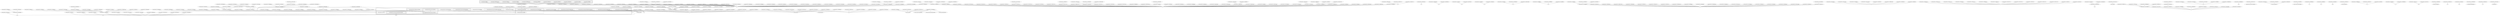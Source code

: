 graph g {
  fontname="sans-serif";

  overlap=false;

  subgraph "cluster_net" {
    subgraph "cluster_net.minecraft" {
      subgraph "cluster_net.minecraft.pathfinding" {
      }
      subgraph "cluster_net.minecraft.client" {
        subgraph "cluster_net.minecraft.client.render" {
          subgraph "cluster_net.minecraft.client.render.entity" {
            "ce"[label="net.minecraft.client.render.entity.RenderPainting"];
          }
          "f"[label="net.minecraft.client.render.RenderGlobal"];
        }
        subgraph "cluster_net.minecraft.client.resources" {
          "bn"[label="net.minecraft.client.resources.ThreadResourceDownload"];
        }
        subgraph "cluster_net.minecraft.client.gui" {
          subgraph "cluster_net.minecraft.client.gui.menu" {
            "bp"[label="net.minecraft.client.gui.menu.GuiScreen"];
            "di"[label="net.minecraft.client.gui.menu.MainMenu"];
          }
        }
        subgraph "cluster_net.minecraft.client.multiplayer" {
          "hu"[label="net.minecraft.client.multiplayer.WorldClient"];
        }
        "net.minecraft.client.Minecraft"[label="net.minecraft.client.Minecraft"];
        "net.minecraft.client.MinecraftApplet"[label="net.minecraft.client.MinecraftApplet"];
      }
      subgraph "cluster_net.minecraft.block" {
        subgraph "cluster_net.minecraft.block.blockentity" {
          "bl"[label="net.minecraft.block.blockentity.BlockEntityMobSpawner"];
          "fz"[label="net.minecraft.block.blockentity.BlockEntityChest"];
          "lr"[label="net.minecraft.block.blockentity.BlockEntityFurnace"];
          "qa"[label="net.minecraft.block.blockentity.BlockEntitySign"];
        }
      }
      subgraph "cluster_net.minecraft.world" {
        subgraph "cluster_net.minecraft.world.biome" {
        }
        subgraph "cluster_net.minecraft.world.chunk" {
          subgraph "cluster_net.minecraft.world.chunk.storage" {
            "ms"[label="net.minecraft.world.chunk.storage.AlphaChunkLoader"];
          }
        }
        "cx"[label="net.minecraft.world.World"];
      }
      subgraph "cluster_net.minecraft.entity" {
        subgraph "cluster_net.minecraft.entity.player" {
          "ea"[label="net.minecraft.entity.player.Player"];
        }
        subgraph "cluster_net.minecraft.entity.item" {
          "qb"[label="net.minecraft.entity.item.MinecartFurnace"];
        }
        "he"[label="net.minecraft.entity.LivingBase"];
      }
      subgraph "cluster_net.minecraft.util" {
      }
      subgraph "cluster_net.minecraft.data" {
      }
      subgraph "cluster_net.minecraft.network" {
      }
      subgraph "cluster_net.minecraft.isom" {
        "net.minecraft.isom.IsomPreviewApplet"[label="net.minecraft.isom.IsomPreviewApplet"];
      }
    }
  }
  subgraph "cluster_com" {
    subgraph "cluster_com.mojang" {
      subgraph "cluster_com.mojang.nbt" {
        "h"[label="com.mojang.nbt.NBTFloat"];
        "eo"[label="com.mojang.nbt.NBTByteArray"];
        "gw"[label="com.mojang.nbt.NBTEnd"];
        "hp"[label="com.mojang.nbt.NBTLong"];
        "ip"[label="com.mojang.nbt.NBTCompound"];
        "jx"[label="com.mojang.nbt.NBTInt"];
        "kj"[label="com.mojang.nbt.NBTByte"];
        "lw"[label="com.mojang.nbt.NBTList"];
        "mf"[label="com.mojang.nbt.NBTDouble"];
        "nh"[label="com.mojang.nbt.NBTShort"];
        "oz"[label="com.mojang.nbt.NBTString"];
      }
    }
  }
  "a"[label="net.minecraft.src.ClsADslyjvx"];
  "c"[label="net.minecraft.src.ClsCFvyhjji"];
  "e"[label="net.minecraft.src.ClsEHqzdaz"];
  "g"[label="net.minecraft.src.ClsGWbulun"];
  "i"[label="net.minecraft.src.ClsIDjwwbgb"];
  "j"[label="net.minecraft.src.ClsJEuaptpv"];
  "k"[label="net.minecraft.src.ClsKFmvuqed"];
  "m"[label="net.minecraft.src.ClsMFtkjxqh"];
  "n"[label="net.minecraft.src.ClsNEvdcccm"];
  "p"[label="net.minecraft.src.ClsPErgnbzh"];
  "q"[label="net.minecraft.src.ClsQBugbekq"];
  "r"[label="net.minecraft.src.ClsRCinopcu"];
  "s"[label="net.minecraft.src.ClsSBrbnprf"];
  "t"[label="net.minecraft.src.ClsTGnbquvh"];
  "u"[label="net.minecraft.src.ClsUTjhxky"];
  "v"[label="net.minecraft.src.ClsVGmrmkms"];
  "w"[label="net.minecraft.src.ClsWEjcdtfs"];
  "x"[label="net.minecraft.src.ClsXDwezyhe"];
  "y"[label="net.minecraft.src.ClsYEexmeiy"];
  "z"[label="net.minecraft.src.ClsZMgkqyq"];
  "aa"[label="net.minecraft.src.ClsAaBfajgzt"];
  "ac"[label="net.minecraft.src.ClsAcBatxhd"];
  "ae"[label="net.minecraft.src.ClsAeFtmiybl"];
  "af"[label="net.minecraft.src.ClsAfEcregeb"];
  "ag"[label="net.minecraft.src.ClsAgCtmnzol"];
  "ah"[label="net.minecraft.src.ClsAhDbkaoxk"];
  "aj"[label="net.minecraft.src.ClsAjFzvvjer"];
  "ak"[label="net.minecraft.src.ClsAkFkepjqq"];
  "am"[label="net.minecraft.src.ClsAmBdhlnqu"];
  "an"[label="net.minecraft.src.ClsAnGduobwc"];
  "ap"[label="net.minecraft.src.ClsApDllwntr"];
  "ar"[label="net.minecraft.src.ClsArQgurxe"];
  "as"[label="net.minecraft.src.ClsAsCprgapn"];
  "at"[label="net.minecraft.src.ClsAtCtfbfam"];
  "au"[label="net.minecraft.src.ClsAuGqfrqme"];
  "av"[label="net.minecraft.src.ClsAvUvoowm"];
  "ay"[label="net.minecraft.src.ClsAyRdohkw"];
  "az"[label="net.minecraft.src.ClsAzGsehdml"];
  "ba"[label="net.minecraft.src.ClsBaEwugglf"];
  "bb"[label="net.minecraft.src.ClsBbGbgkujf"];
  "bc"[label="net.minecraft.src.ClsBcBerighz"];
  "be"[label="net.minecraft.src.ClsBeDrgelqz"];
  "bf"[label="net.minecraft.src.ClsBfDvhpggx"];
  "bh"[label="net.minecraft.src.ClsBhFxpeoxq"];
  "bj"[label="net.minecraft.src.ClsBjGmuoemo"];
  "bo"[label="net.minecraft.src.ClsBoWumicf"];
  "bq"[label="net.minecraft.src.ClsBqZlreqi"];
  "br"[label="net.minecraft.src.ClsBrGthavov"];
  "bu"[label="net.minecraft.src.ClsBuRmywbu"];
  "bw"[label="net.minecraft.src.ClsBwEzqpeqb"];
  "bx"[label="net.minecraft.src.ClsBxDgqjhfe"];
  "bz"[label="net.minecraft.src.ClsBzFjesrea"];
  "ca"[label="net.minecraft.src.ClsCaFqfgpic"];
  "cc"[label="net.minecraft.src.ClsCcFhgfvhf"];
  "cf"[label="net.minecraft.src.ClsCfFluvvvh"];
  "ch"[label="net.minecraft.src.ClsChFwfpuuo"];
  "ci"[label="net.minecraft.src.ClsCiPvuopp"];
  "cj"[label="net.minecraft.src.ClsCjGiuibwj"];
  "cl"[label="net.minecraft.src.ClsClCahflhr"];
  "cm"[label="net.minecraft.src.ClsCmBoyxyd"];
  "co"[label="net.minecraft.src.ClsCoDhvxukr"];
  "cp"[label="net.minecraft.src.ClsCpBrqzbzu"];
  "cq"[label="net.minecraft.src.ClsCqFvkymst"];
  "cr"[label="net.minecraft.src.ClsCrFilsyys"];
  "cs"[label="net.minecraft.src.ClsCsEwfktg"];
  "ct"[label="net.minecraft.src.ClsCtCharpsd"];
  "cu"[label="net.minecraft.src.ClsCuCcoucnl"];
  "cv"[label="net.minecraft.src.ClsCvCwshxpy"];
  "cw"[label="net.minecraft.src.ClsCwBawxunl"];
  "cz"[label="net.minecraft.src.ClsCzCodtbfj"];
  "da"[label="net.minecraft.src.ClsDaBavmqqq"];
  "db"[label="net.minecraft.src.ClsDbSgctyy"];
  "dc"[label="net.minecraft.src.ClsDcPcbogx"];
  "dd"[label="net.minecraft.src.ClsDdGxjfqba"];
  "de"[label="net.minecraft.src.ClsDeDgvspzb"];
  "df"[label="net.minecraft.src.ClsDfCzzrwhy"];
  "dg"[label="net.minecraft.src.ClsDgFugnbbk"];
  "dh"[label="net.minecraft.src.ClsDhFluvvvh"];
  "dj"[label="net.minecraft.src.ClsDjGugkql"];
  "dm"[label="net.minecraft.src.ClsDmCevvwxz"];
  "dn"[label="net.minecraft.src.ClsDnWrxako"];
  "do"[label="net.minecraft.src.ClsDoDelfaas"];
  "dp"[label="net.minecraft.src.ClsDpBetzitn"];
  "dq"[label="net.minecraft.src.ClsDqBmxbfmm"];
  "ds"[label="net.minecraft.src.ClsDsCevvwxz"];
  "dt"[label="net.minecraft.src.ClsDtFtihuk"];
  "du"[label="net.minecraft.src.ClsDuEiuihbi"];
  "dv"[label="net.minecraft.src.ClsDvCsyuwsa"];
  "dx"[label="net.minecraft.src.ClsDxFmpejkh"];
  "eb"[label="net.minecraft.src.ClsEbBktkhtf"];
  "ec"[label="net.minecraft.src.ClsEcSoctpz"];
  "ed"[label="net.minecraft.src.ClsEdGyhvfr"];
  "ee"[label="net.minecraft.src.ClsEeBekrdsg"];
  "eg"[label="net.minecraft.src.ClsEgFsuveww"];
  "eh"[label="net.minecraft.src.ClsEhBtpqbhn"];
  "ei"[label="net.minecraft.src.ClsEiBbiuine"];
  "ej"[label="net.minecraft.src.ClsEjBrqzbzt"];
  "ek"[label="net.minecraft.src.ClsEkBcgpbyh"];
  "en"[label="net.minecraft.src.ClsEnBzgsjcg"];
  "ep"[label="net.minecraft.src.ClsEpYdpxio"];
  "eq"[label="net.minecraft.src.ClsEqEfgkysj"];
  "es"[label="net.minecraft.src.ClsEsBjvjeaq"];
  "et"[label="net.minecraft.src.ClsEtCfuexiy"];
  "ew"[label="net.minecraft.src.ClsEwEyxekqx"];
  "ex"[label="net.minecraft.src.ClsExDxplvwc"];
  "ey"[label="net.minecraft.src.ClsEyKklqch"];
  "ez"[label="net.minecraft.src.ClsEzFbvxmvz"];
  "fa"[label="net.minecraft.src.ClsFaWiowaf"];
  "fb"[label="net.minecraft.src.ClsFbFsvooiz"];
  "fd"[label="net.minecraft.src.ClsFdCdcpjxs"];
  "ff"[label="net.minecraft.src.ClsFfGkgdihr"];
  "fg"[label="net.minecraft.src.ClsFgCebqafr"];
  "fi"[label="net.minecraft.src.ClsFiGwwvpbr"];
  "fj"[label="net.minecraft.src.ClsFjWcritd"];
  "fl"[label="net.minecraft.src.ClsFlCevvwxz"];
  "fm"[label="net.minecraft.src.ClsFmFipevwj"];
  "fn"[label="net.minecraft.src.ClsFnFriuygc"];
  "fr"[label="net.minecraft.src.ClsFrRmywcb"];
  "fu"[label="net.minecraft.src.ClsFuBdtfizy"];
  "fw"[label="net.minecraft.src.ClsFwKpweau"];
  "fx"[label="net.minecraft.src.ClsFxPxlugn"];
  "fy"[label="net.minecraft.src.ClsFyGxoivow"];
  "ga"[label="net.minecraft.src.ClsGaVhmdwd"];
  "gb"[label="net.minecraft.src.ClsGbSoctpz"];
  "gc"[label="net.minecraft.src.ClsGcFvatxbs"];
  "gg"[label="net.minecraft.src.ClsGgGgfquee"];
  "gh"[label="net.minecraft.src.ClsGhFkupcvz"];
  "gi"[label="net.minecraft.src.ClsGiFyeiviu"];
  "gk"[label="net.minecraft.src.ClsGkWiowaf"];
  "gm"[label="net.minecraft.src.ClsGmFibaec"];
  "go"[label="net.minecraft.src.ClsGoCdenofi"];
  "gq"[label="net.minecraft.src.ClsGqDtizvfa"];
  "gr"[label="net.minecraft.src.ClsGrCipjsbm"];
  "gs"[label="net.minecraft.src.ClsGsRcswft"];
  "gt"[label="net.minecraft.src.ClsGtFluvvvh"];
  "gu"[label="net.minecraft.src.ClsGuCsvpzcg"];
  "hb"[label="net.minecraft.src.ClsHbDdfwukt"];
  "hc"[label="net.minecraft.src.ClsHcChxqtiu"];
  "hd"[label="net.minecraft.src.ClsHdEtbmqic"];
  "hf"[label="net.minecraft.src.ClsHfBfajgzt"];
  "hg"[label="net.minecraft.src.ClsHgGgqumki"];
  "hi"[label="net.minecraft.src.ClsHiWmnqgs"];
  "hj"[label="net.minecraft.src.ClsHjBagtgif"];
  "hk"[label="net.minecraft.src.ClsHkDnvitzi"];
  "hl"[label="net.minecraft.src.ClsHlNhxosw"];
  "hm"[label="net.minecraft.src.ClsHmGpyhgr"];
  "hn"[label="net.minecraft.src.ClsHnKpweau"];
  "ho"[label="net.minecraft.src.ClsHoQomflh"];
  "hr"[label="net.minecraft.src.ClsHrGluknuo"];
  "hs"[label="net.minecraft.src.ClsHsGkkpaja"];
  "ht"[label="net.minecraft.src.ClsHtEkdijxv"];
  "hv"[label="net.minecraft.src.ClsHvGnjuml"];
  "hw"[label="net.minecraft.src.ClsHwFbfjguh"];
  "hx"[label="net.minecraft.src.ClsHxEbuhcjo"];
  "hy"[label="net.minecraft.src.ClsHyDhvgwqw"];
  "hz"[label="net.minecraft.src.ClsHzFluvvvh"];
  "ia"[label="net.minecraft.src.ClsIaDrapbjw"];
  "ib"[label="net.minecraft.src.ClsIbBoyxyd"];
  "ic"[label="net.minecraft.src.ClsIcFohrara"];
  "if"[label="net.minecraft.src.ClsIfCinfujh"];
  "ig"[label="net.minecraft.src.ClsIgDwhdmpk"];
  "ih"[label="net.minecraft.src.ClsIhFnbothy"];
  "ii"[label="net.minecraft.src.ClsIiGwqcpsy"];
  "ij"[label="net.minecraft.src.ClsIjGyjzikc"];
  "ik"[label="net.minecraft.src.ClsIkPxluix"];
  "il"[label="net.minecraft.src.ClsIlCcoucnl"];
  "im"[label="net.minecraft.src.ClsImEvuirrf"];
  "in"[label="net.minecraft.src.ClsInFdjgtus"];
  "io"[label="net.minecraft.src.ClsIoFdhsbnf"];
  "iq"[label="net.minecraft.src.ClsIqGjzvppn"];
  "is"[label="net.minecraft.src.ClsIsCdkrjjq"];
  "it"[label="net.minecraft.src.ClsItCbhtylb"];
  "iw"[label="net.minecraft.src.ClsIwFoitfrp"];
  "ix"[label="net.minecraft.src.ClsIxDvdyhwi"];
  "iy"[label="net.minecraft.src.ClsIyMwpqoe"];
  "iz"[label="net.minecraft.src.ClsIzEjgsrkt"];
  "ja"[label="net.minecraft.src.ClsJaFmpejkh"];
  "jb"[label="net.minecraft.src.ClsJbFwvxcme"];
  "jc"[label="net.minecraft.src.ClsJcEhiruwl"];
  "jd"[label="net.minecraft.src.ClsJdEqcgfjq"];
  "je"[label="net.minecraft.src.ClsJeDsksulk"];
  "jf"[label="net.minecraft.src.ClsJfEasvpbk"];
  "jg"[label="net.minecraft.src.ClsJgGtuedmw"];
  "ji"[label="net.minecraft.src.ClsJiUqbnym"];
  "jj"[label="net.minecraft.src.ClsJjDnvitzi"];
  "jk"[label="net.minecraft.src.ClsJkCcuqqea"];
  "jl"[label="net.minecraft.src.ClsJlGbebtxc"];
  "jm"[label="net.minecraft.src.ClsJmCykxfcs"];
  "jn"[label="net.minecraft.src.ClsJnFidnrfu"];
  "jq"[label="net.minecraft.src.ClsJqGnjuml"];
  "js"[label="net.minecraft.src.ClsJsEtuuzcu"];
  "jt"[label="net.minecraft.src.ClsJtGorwzc"];
  "jv"[label="net.minecraft.src.ClsJvFvevimo"];
  "jw"[label="net.minecraft.src.ClsJwFszztub"];
  "jy"[label="net.minecraft.src.ClsJyHswiff"];
  "kc"[label="net.minecraft.src.ClsKcDjhhiuv"];
  "ke"[label="net.minecraft.src.ClsKeFzvvjer"];
  "kf"[label="net.minecraft.src.ClsKfDlfrqdh"];
  "kg"[label="net.minecraft.src.ClsKgErflcen"];
  "kh"[label="net.minecraft.src.ClsKhEpzlitu"];
  "ki"[label="net.minecraft.src.ClsKiFfjdtpv"];
  "kl"[label="net.minecraft.src.ClsKlGiadahy"];
  "km"[label="net.minecraft.src.ClsKmGbssctz"];
  "kn"[label="net.minecraft.src.ClsKnDmeegxz"];
  "ko"[label="net.minecraft.src.ClsKoExrgfqm"];
  "kp"[label="net.minecraft.src.ClsKpDkclsfp"];
  "kq"[label="net.minecraft.src.ClsKqEkozwio"];
  "ks"[label="net.minecraft.src.ClsKsDgqjhfe"];
  "ku"[label="net.minecraft.src.ClsKuGsbdlsw"];
  "kx"[label="net.minecraft.src.ClsKxFfkywlb"];
  "ky"[label="net.minecraft.src.ClsKyGmekznk"];
  "kz"[label="net.minecraft.src.ClsKzFpbawbg"];
  "la"[label="net.minecraft.src.ClsLaFpbawcl"];
  "lb"[label="net.minecraft.src.ClsLbEnuwbiy"];
  "lc"[label="net.minecraft.src.ClsLcCdzvzdb"];
  "ld"[label="net.minecraft.src.ClsLdEwisyka"];
  "lf"[label="net.minecraft.src.ClsLfBxidhsz"];
  "lg"[label="net.minecraft.src.ClsLgBrqzbzu"];
  "lh"[label="net.minecraft.src.ClsLhDhvgwqw"];
  "li"[label="net.minecraft.src.ClsLiCnvpvmw"];
  "lj"[label="net.minecraft.src.ClsLjDjhhiuv"];
  "lk"[label="net.minecraft.src.ClsLkDuejfqt"];
  "ll"[label="net.minecraft.src.ClsLlCfhgxzk"];
  "lm"[label="net.minecraft.src.ClsLmBfajgzt"];
  "ln"[label="net.minecraft.src.ClsLnCevvwxz"];
  "lo"[label="net.minecraft.src.ClsLoGsbdltn"];
  "ls"[label="net.minecraft.src.ClsLsJptmjx"];
  "lt"[label="net.minecraft.src.ClsLtRokrey"];
  "lv"[label="net.minecraft.src.ClsLvGorwzc"];
  "lx"[label="net.minecraft.src.ClsLxClftmvm"];
  "ly"[label="net.minecraft.src.ClsLyEceojrn"];
  "lz"[label="net.minecraft.src.ClsLzDvvjqqf"];
  "mb"[label="net.minecraft.src.ClsMbDjhhiuv"];
  "md"[label="net.minecraft.src.ClsMdDlmivzu"];
  "me"[label="net.minecraft.src.ClsMeHpczkx"];
  "mg"[label="net.minecraft.src.ClsMgBajcotd"];
  "mh"[label="net.minecraft.src.ClsMhFomzeqa"];
  "mi"[label="net.minecraft.src.ClsMiDbylzol"];
  "mj"[label="net.minecraft.src.ClsMjFluvvvh"];
  "mn"[label="net.minecraft.src.ClsMnFxsnqli"];
  "mo"[label="net.minecraft.src.ClsMoFpunyes"];
  "mp"[label="net.minecraft.src.ClsMpCswhdro"];
  "mr"[label="net.minecraft.src.ClsMrGsbdlsw"];
  "mu"[label="net.minecraft.src.ClsMuFogbjqz"];
  "mv"[label="net.minecraft.src.ClsMvClftmvm"];
  "mw"[label="net.minecraft.src.ClsMwCbrxnpz"];
  "mx"[label="net.minecraft.src.ClsMxDzbtaur"];
  "my"[label="net.minecraft.src.ClsMyEqmecae"];
  "nc"[label="net.minecraft.src.ClsNcGbspdnz"];
  "nd"[label="net.minecraft.src.ClsNdFgepjzb"];
  "ne"[label="net.minecraft.src.ClsNeBwckgzm"];
  "nf"[label="net.minecraft.src.ClsNfFppckme"];
  "ng"[label="net.minecraft.src.ClsNgDzgfwpj"];
  "nj"[label="net.minecraft.src.ClsNjCxngud"];
  "nk"[label="net.minecraft.src.ClsNkEpetpvr"];
  "nn"[label="net.minecraft.src.ClsNnBhpybfe"];
  "np"[label="net.minecraft.src.ClsNpEexhxnm"];
  "nq"[label="net.minecraft.src.ClsNqDsyikkq"];
  "nr"[label="net.minecraft.src.ClsNrMlwlph"];
  "ns"[label="net.minecraft.src.ClsNsXmqkzl"];
  "nt"[label="net.minecraft.src.ClsNtDxplvwc"];
  "nu"[label="net.minecraft.src.ClsNuDhfjycx"];
  "nw"[label="net.minecraft.src.ClsNwFabhiow"];
  "nx"[label="net.minecraft.src.ClsNxFublpyv"];
  "ny"[label="net.minecraft.src.ClsNyEpqpnxq"];
  "nz"[label="net.minecraft.src.ClsNzCrlehht"];
  "ob"[label="net.minecraft.src.ClsObBktegwp"];
  "oc"[label="net.minecraft.src.ClsOcMwpqoe"];
  "od"[label="net.minecraft.src.ClsOdCvbupht"];
  "oe"[label="net.minecraft.src.ClsOeBmumofs"];
  "of"[label="net.minecraft.src.ClsOfDptjugt"];
  "oh"[label="net.minecraft.src.ClsOhFnglyqy"];
  "oi"[label="net.minecraft.src.ClsOiBgxjmzo"];
  "oj"[label="net.minecraft.src.ClsOjCkvhxjc"];
  "ok"[label="net.minecraft.src.ClsOkBwzixfu"];
  "on"[label="net.minecraft.src.ClsOnGmqjolz"];
  "oo"[label="net.minecraft.src.ClsOoGtxzngg"];
  "oq"[label="net.minecraft.src.ClsOqBmtymra"];
  "or"[label="net.minecraft.src.ClsOrHxaotv"];
  "os"[label="net.minecraft.src.ClsOsBaclxmt"];
  "ot"[label="net.minecraft.src.ClsOtEckpkdf"];
  "ou"[label="net.minecraft.src.ClsOuFuvuywy"];
  "ov"[label="net.minecraft.src.ClsOvCevvwxz"];
  "ow"[label="net.minecraft.src.ClsOwFsozyhy"];
  "pa"[label="net.minecraft.src.ClsPaNkredx"];
  "pb"[label="net.minecraft.src.ClsPbHhycjn"];
  "pc"[label="net.minecraft.src.ClsPcCbrxnpz"];
  "pd"[label="net.minecraft.src.ClsPdBbanezn"];
  "pe"[label="net.minecraft.src.ClsPeGlsbty"];
  "pf"[label="net.minecraft.src.ClsPfBbanezn"];
  "pg"[label="net.minecraft.src.ClsPgCebqafr"];
  "ph"[label="net.minecraft.src.ClsPhFzvvjer"];
  "pj"[label="net.minecraft.src.ClsPjZeesbu"];
  "pk"[label="net.minecraft.src.ClsPkCevvwxz"];
  "pn"[label="net.minecraft.src.ClsPnBzkdnwi"];
  "po"[label="net.minecraft.src.ClsPoSwqunr"];
  "pp"[label="net.minecraft.src.ClsPpFikwlgf"];
  "pq"[label="net.minecraft.src.ClsPqDydjypr"];
  "pr"[label="net.minecraft.src.ClsPrGrwkjdk"];
  "pt"[label="net.minecraft.src.ClsPtGfutkul"];
  "pu"[label="net.minecraft.src.ClsPuCzmgebu"];
  "pv"[label="net.minecraft.src.ClsPvCamixoo"];
  "pw"[label="net.minecraft.src.ClsPwBbbifne"];
  "px"[label="net.minecraft.src.ClsPxFtfhsdu"];
  "py"[label="net.minecraft.src.ClsPyCevvwxz"];
  "pz"[label="net.minecraft.src.ClsPzDserdzh"];
  "qc"[label="net.minecraft.src.ClsQcDxplvwc"];
  "qf"[label="net.minecraft.src.ClsQfFcwbfsw"];
  "qg"[label="net.minecraft.src.ClsQgGnjuml"];
  "qh"[label="net.minecraft.src.ClsQhFtxfkeo"];
  "qi"[label="net.minecraft.src.ClsQiChiuvxf"];
  "qj"[label="net.minecraft.src.ClsQjGjbzpmc"];
  "a" -- "gj";
  "c" -- "lf";
  "e" -- "no";
  "f" -- "ju";
  "g" -- "eb";
  "h" -- "fc";
  "i" -- "net.minecraft.client.Minecraft";
  "j" -- "java.awt.Canvas";
  "k" -- "gf";
  "m" -- "eb";
  "n" -- "cb";
  "p" -- "gj";
  "q" -- "ax";
  "r" -- "gg";
  "s" -- "no";
  "t" -- "ez";
  "u" -- "fq";
  "v" -- "no";
  "w" -- "bi";
  "x" -- "fx";
  "y" -- "bi";
  "z" -- "bs";
  "aa" -- "ha";
  "ac" -- "ca";
  "ae" -- "ad";
  "af" -- "aq";
  "ag" -- "dw";
  "ah" -- "java.awt.Canvas";
  "ah" -- "java.awt.event.KeyListener";
  "ah" -- "java.awt.event.MouseListener";
  "ah" -- "java.awt.event.MouseMotionListener";
  "ah" -- "java.lang.Runnable";
  "aj" -- "jr";
  "ak" -- "fb";
  "am" -- "or";
  "am" -- "cy";
  "an" -- "no";
  "ap" -- "no";
  "ar" -- "od";
  "as" -- "ak";
  "at" -- "lu";
  "au" -- "qi";
  "av" -- "java.awt.Panel";
  "ay" -- "bp";
  "az" -- "lu";
  "ba" -- "ad";
  "bb" -- "bp";
  "bc" -- "dw";
  "be" -- "ee";
  "bf" -- "bp";
  "bh" -- "pn";
  "bj" -- "dw";
  "bl" -- "jh";
  "bn" -- "java.lang.Thread";
  "bo" -- "nz";
  "bp" -- "mz";
  "bq" -- "ea";
  "br" -- "lf";
  "bu" -- "gj";
  "bw" -- "ak";
  "bx" -- "dw";
  "bz" -- "no";
  "ca" -- "dw";
  "cc" -- "eb";
  "ce" -- "aq";
  "cf" -- "ii";
  "ch" -- "gj";
  "ci" -- "ii";
  "cj" -- "db";
  "cl" -- "pn";
  "cm" -- "no";
  "co" -- "jr";
  "cp" -- "gj";
  "cq" -- "ez";
  "cr" -- "pi";
  "cs" -- "bp";
  "ct" -- "bd";
  "cu" -- "gl";
  "cv" -- "cm";
  "cw" -- "no";
  "cx" -- "pi";
  "cz" -- "aq";
  "da" -- "pn";
  "db" -- "gl";
  "dc" -- "no";
  "dd" -- "fx";
  "de" -- "jr";
  "df" -- "no";
  "dg" -- "ee";
  "dh" -- "gf";
  "di" -- "bp";
  "dj" -- "bp";
  "dm" -- "jr";
  "dn" -- "java.awt.Canvas";
  "do" -- "lu";
  "dp" -- "ee";
  "dq" -- "bp";
  "ds" -- "jr";
  "dt" -- "bp";
  "du" -- "gj";
  "dv" -- "no";
  "dx" -- "aq";
  "ea" -- "he";
  "eb" -- "aq";
  "ec" -- "gj";
  "ed" -- "pn";
  "ee" -- "fb";
  "ee" -- "cy";
  "eg" -- "no";
  "eh" -- "pm";
  "ei" -- "oi";
  "ej" -- "gj";
  "ek" -- "ii";
  "en" -- "lu";
  "eo" -- "fc";
  "ep" -- "gj";
  "eq" -- "ew";
  "es" -- "ad";
  "et" -- "dw";
  "ew" -- "bp";
  "ex" -- "dw";
  "ey" -- "ad";
  "ez" -- "gj";
  "fa" -- "aq";
  "fb" -- "he";
  "fd" -- "jr";
  "ff" -- "gl";
  "fg" -- "pn";
  "fi" -- "paulscode.sound.codecs.CodecJOrbis";
  "fj" -- "eb";
  "fl" -- "jr";
  "fm" -- "ax";
  "fn" -- "hh";
  "fr" -- "gj";
  "fu" -- "gj";
  "fw" -- "java.util.Comparator";
  "fx" -- "no";
  "fy" -- "no";
  "fz" -- "jh";
  "fz" -- "hh";
  "ga" -- "lu";
  "gb" -- "gj";
  "gc" -- "no";
  "gg" -- "mz";
  "gh" -- "java.lang.Thread";
  "gi" -- "net.minecraft.client.Minecraft";
  "gk" -- "aq";
  "gm" -- "java.awt.event.WindowAdapter";
  "go" -- "ad";
  "gq" -- "java.util.Comparator";
  "gr" -- "bd";
  "gs" -- "dw";
  "gt" -- "cj";
  "gu" -- "no";
  "gw" -- "fc";
  "hb" -- "gl";
  "hc" -- "bp";
  "hd" -- "nl";
  "he" -- "lu";
  "hf" -- "ha";
  "hg" -- "dw";
  "hi" -- "lu";
  "hj" -- "no";
  "hk" -- "gj";
  "hl" -- "aq";
  "hm" -- "aq";
  "hn" -- "java.util.Comparator";
  "ho" -- "eb";
  "hp" -- "fc";
  "hr" -- "gj";
  "hs" -- "eb";
  "ht" -- "ps";
  "hu" -- "cx";
  "hv" -- "gj";
  "hw" -- "hh";
  "hx" -- "jr";
  "hy" -- "no";
  "hz" -- "ii";
  "ia" -- "mm";
  "ib" -- "dv";
  "ic" -- "gj";
  "if" -- "oi";
  "ig" -- "fx";
  "ih" -- "gj";
  "ii" -- "gl";
  "ij" -- "gl";
  "ik" -- "no";
  "il" -- "gl";
  "im" -- "java.io.InputStream";
  "in" -- "gj";
  "io" -- "ee";
  "ip" -- "fc";
  "iq" -- "lb";
  "is" -- "no";
  "it" -- "gj";
  "iw" -- "hh";
  "ix" -- "no";
  "iy" -- "ad";
  "iz" -- "lb";
  "ja" -- "aq";
  "jb" -- "ew";
  "jc" -- "pn";
  "jd" -- "no";
  "je" -- "no";
  "jf" -- "iu";
  "jg" -- "lc";
  "ji" -- "ew";
  "jj" -- "gj";
  "jk" -- "bp";
  "jl" -- "d";
  "jm" -- "no";
  "jn" -- "pn";
  "jq" -- "gj";
  "js" -- "iu";
  "jt" -- "dk";
  "jv" -- "aq";
  "jw" -- "fq";
  "jx" -- "fc";
  "jy" -- "eb";
  "kc" -- "nf";
  "ke" -- "jr";
  "kf" -- "dw";
  "kg" -- "bp";
  "kh" -- "pn";
  "ki" -- "bd";
  "kj" -- "fc";
  "kl" -- "ik";
  "km" -- "bp";
  "kn" -- "pn";
  "ko" -- "lu";
  "kp" -- "java.lang.Comparable";
  "kq" -- "lu";
  "ks" -- "dw";
  "ku" -- "gj";
  "kx" -- "gj";
  "ky" -- "no";
  "kz" -- "dw";
  "la" -- "dw";
  "lb" -- "no";
  "lc" -- "bp";
  "ld" -- "id";
  "lf" -- "no";
  "lg" -- "gj";
  "lh" -- "no";
  "li" -- "dw";
  "lj" -- "nf";
  "lk" -- "gl";
  "ll" -- "ad";
  "lm" -- "ha";
  "ln" -- "jr";
  "lo" -- "gj";
  "lr" -- "jh";
  "lr" -- "hh";
  "ls" -- "no";
  "lt" -- "lu";
  "lv" -- "dk";
  "lw" -- "fc";
  "lx" -- "gj";
  "ly" -- "qd";
  "lz" -- "no";
  "mb" -- "nf";
  "md" -- "pa";
  "me" -- "ca";
  "mf" -- "fc";
  "mg" -- "aq";
  "mh" -- "lf";
  "mi" -- "gl";
  "mj" -- "gf";
  "mn" -- "bq";
  "mo" -- "java.lang.Thread";
  "mp" -- "oi";
  "mr" -- "gj";
  "ms" -- "ai";
  "mu" -- "dw";
  "mv" -- "gj";
  "mw" -- "java.lang.Thread";
  "mx" -- "cx";
  "my" -- "od";
  "nc" -- "ew";
  "nd" -- "bs";
  "ne" -- "bs";
  "nf" -- "gj";
  "ng" -- "lf";
  "nh" -- "fc";
  "nj" -- "mz";
  "nk" -- "bp";
  "nn" -- "java.lang.RuntimeException";
  "np" -- "bd";
  "nq" -- "he";
  "nq" -- "cy";
  "nr" -- "ee";
  "ns" -- "eb";
  "nt" -- "dw";
  "nu" -- "dw";
  "nw" -- "no";
  "nx" -- "ez";
  "ny" -- "no";
  "nz" -- "no";
  "ob" -- "d";
  "oc" -- "ad";
  "od" -- "dy";
  "oe" -- "bp";
  "of" -- "gg";
  "oh" -- "dw";
  "oi" -- "no";
  "oj" -- "ca";
  "ok" -- "ox";
  "on" -- "ak";
  "oo" -- "hh";
  "oq" -- "no";
  "or" -- "he";
  "os" -- "ak";
  "ot" -- "gj";
  "ou" -- "java.awt.Canvas";
  "ov" -- "jr";
  "ow" -- "java.lang.Thread";
  "oz" -- "fc";
  "pa" -- "pn";
  "pb" -- "no";
  "pc" -- "java.lang.Thread";
  "pd" -- "java.lang.Thread";
  "pe" -- "iu";
  "pf" -- "java.lang.Thread";
  "pg" -- "pn";
  "ph" -- "jr";
  "pj" -- "no";
  "pk" -- "jr";
  "pn" -- "lu";
  "po" -- "java.lang.Error";
  "pp" -- "eb";
  "pq" -- "ea";
  "pr" -- "nr";
  "pt" -- "bp";
  "pu" -- "dw";
  "pv" -- "bd";
  "pw" -- "gj";
  "px" -- "eb";
  "py" -- "jr";
  "pz" -- "no";
  "qa" -- "jh";
  "qb" -- "lu";
  "qb" -- "hh";
  "qc" -- "dw";
  "qf" -- "no";
  "qg" -- "gj";
  "qh" -- "no";
  "qi" -- "dw";
  "qj" -- "eb";
  "net.minecraft.client.Minecraft" -- "java.lang.Runnable";
  "net.minecraft.client.MinecraftApplet" -- "java.applet.Applet";
  "net.minecraft.isom.IsomPreviewApplet" -- "java.applet.Applet";
}
